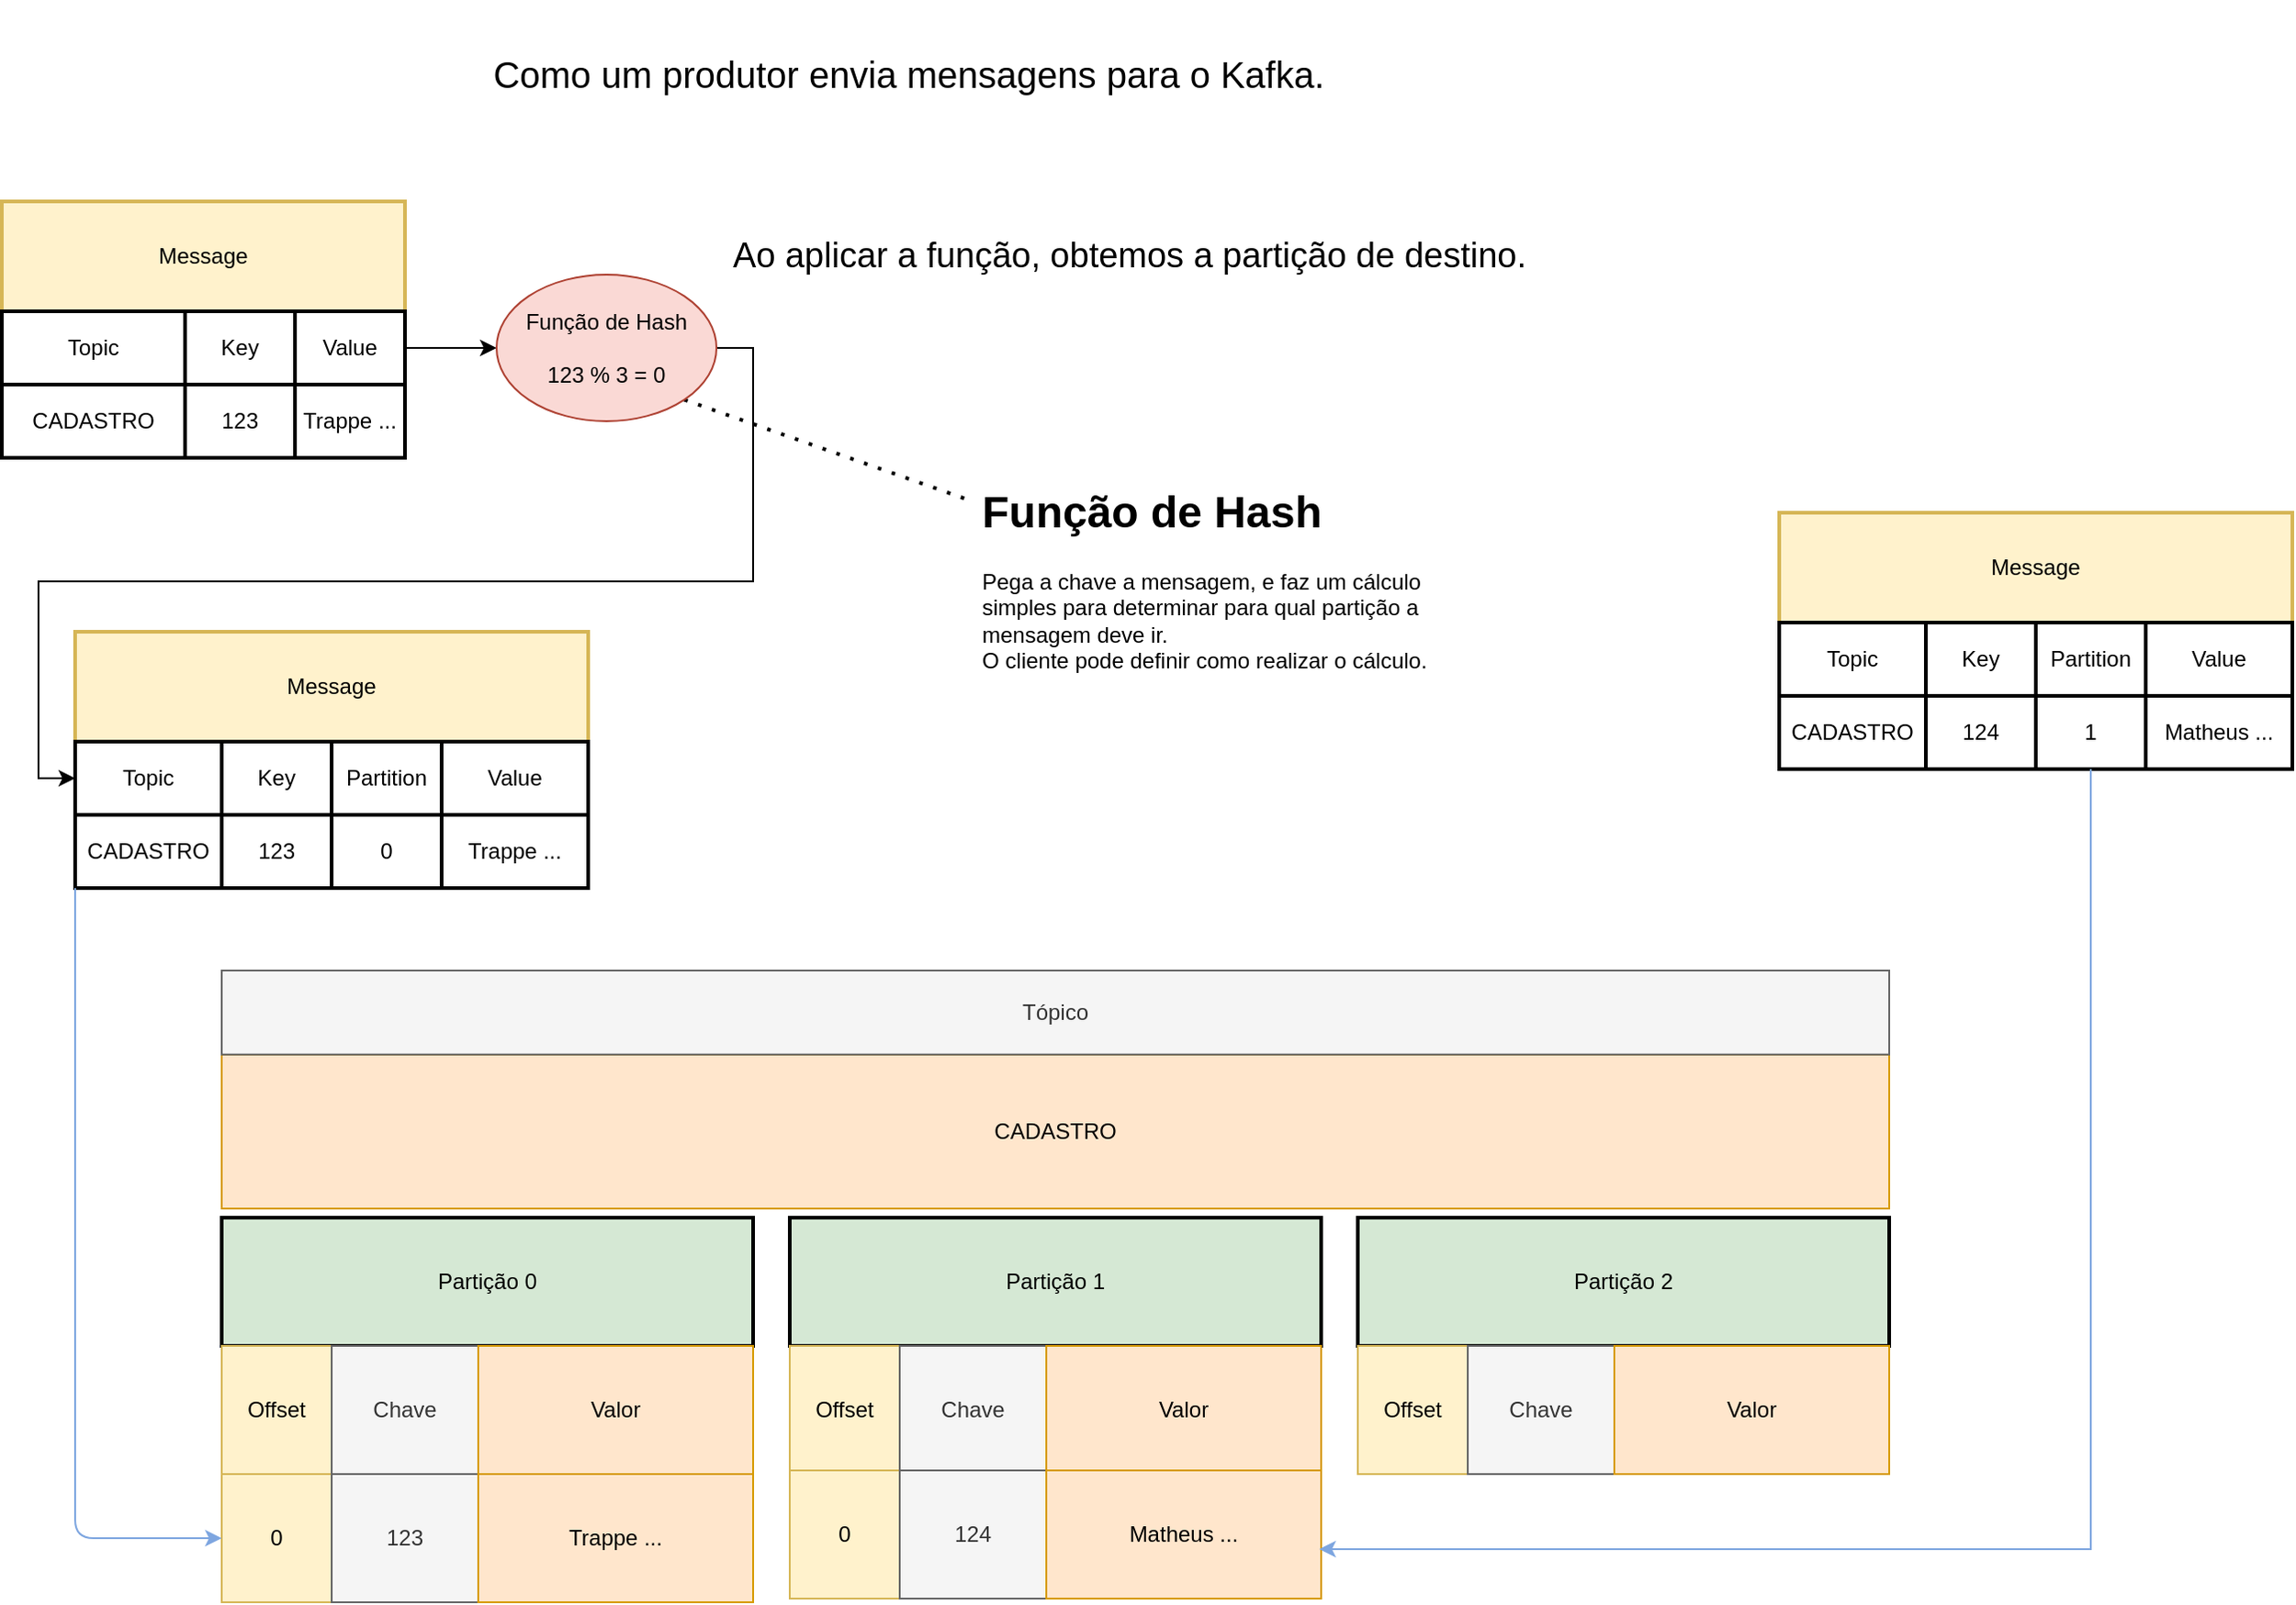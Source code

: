 <mxfile version="14.9.5" type="device" pages="3"><diagram id="VpLlgWGciHuXWVjaozPk" name="How producer Sends Message"><mxGraphModel dx="1422" dy="806" grid="1" gridSize="10" guides="1" tooltips="1" connect="1" arrows="1" fold="1" page="1" pageScale="1" pageWidth="850" pageHeight="1100" math="0" shadow="0"><root><mxCell id="NbuCIyaOp5dER5li-gNi-0"/><mxCell id="NbuCIyaOp5dER5li-gNi-1" parent="NbuCIyaOp5dER5li-gNi-0"/><mxCell id="NbuCIyaOp5dER5li-gNi-3" value="" style="rounded=0;whiteSpace=wrap;html=1;" parent="NbuCIyaOp5dER5li-gNi-1" vertex="1"><mxGeometry x="180" y="755" width="290" height="70" as="geometry"/></mxCell><mxCell id="NbuCIyaOp5dER5li-gNi-4" value="Partição 0" style="rounded=0;whiteSpace=wrap;html=1;fillColor=#d5e8d4;strokeWidth=2;" parent="NbuCIyaOp5dER5li-gNi-1" vertex="1"><mxGeometry x="180" y="685" width="290" height="70" as="geometry"/></mxCell><mxCell id="NbuCIyaOp5dER5li-gNi-5" value="Offset" style="rounded=0;whiteSpace=wrap;html=1;fillColor=#fff2cc;strokeColor=#d6b656;" parent="NbuCIyaOp5dER5li-gNi-1" vertex="1"><mxGeometry x="180" y="755" width="60" height="70" as="geometry"/></mxCell><mxCell id="NbuCIyaOp5dER5li-gNi-6" value="Chave" style="rounded=0;whiteSpace=wrap;html=1;fillColor=#f5f5f5;strokeColor=#666666;fontColor=#333333;" parent="NbuCIyaOp5dER5li-gNi-1" vertex="1"><mxGeometry x="240" y="755" width="80" height="70" as="geometry"/></mxCell><mxCell id="NbuCIyaOp5dER5li-gNi-7" value="Valor" style="rounded=0;whiteSpace=wrap;html=1;fillColor=#ffe6cc;strokeColor=#d79b00;" parent="NbuCIyaOp5dER5li-gNi-1" vertex="1"><mxGeometry x="320" y="755" width="150" height="70" as="geometry"/></mxCell><mxCell id="NbuCIyaOp5dER5li-gNi-11" value="" style="rounded=0;whiteSpace=wrap;html=1;" parent="NbuCIyaOp5dER5li-gNi-1" vertex="1"><mxGeometry x="490" y="755" width="290" height="70" as="geometry"/></mxCell><mxCell id="NbuCIyaOp5dER5li-gNi-12" value="Partição 1" style="rounded=0;whiteSpace=wrap;html=1;fillColor=#d5e8d4;strokeWidth=2;" parent="NbuCIyaOp5dER5li-gNi-1" vertex="1"><mxGeometry x="490" y="685" width="290" height="70" as="geometry"/></mxCell><mxCell id="NbuCIyaOp5dER5li-gNi-13" value="Offset" style="rounded=0;whiteSpace=wrap;html=1;fillColor=#fff2cc;strokeColor=#d6b656;" parent="NbuCIyaOp5dER5li-gNi-1" vertex="1"><mxGeometry x="490" y="755" width="60" height="70" as="geometry"/></mxCell><mxCell id="NbuCIyaOp5dER5li-gNi-14" value="Chave" style="rounded=0;whiteSpace=wrap;html=1;fillColor=#f5f5f5;strokeColor=#666666;fontColor=#333333;" parent="NbuCIyaOp5dER5li-gNi-1" vertex="1"><mxGeometry x="550" y="755" width="80" height="70" as="geometry"/></mxCell><mxCell id="NbuCIyaOp5dER5li-gNi-15" value="Valor" style="rounded=0;whiteSpace=wrap;html=1;fillColor=#ffe6cc;strokeColor=#d79b00;" parent="NbuCIyaOp5dER5li-gNi-1" vertex="1"><mxGeometry x="630" y="755" width="150" height="70" as="geometry"/></mxCell><mxCell id="NbuCIyaOp5dER5li-gNi-19" value="" style="rounded=0;whiteSpace=wrap;html=1;" parent="NbuCIyaOp5dER5li-gNi-1" vertex="1"><mxGeometry x="800" y="755" width="290" height="70" as="geometry"/></mxCell><mxCell id="NbuCIyaOp5dER5li-gNi-20" value="Partição 2" style="rounded=0;whiteSpace=wrap;html=1;fillColor=#d5e8d4;strokeWidth=2;" parent="NbuCIyaOp5dER5li-gNi-1" vertex="1"><mxGeometry x="800" y="685" width="290" height="70" as="geometry"/></mxCell><mxCell id="NbuCIyaOp5dER5li-gNi-21" value="Offset" style="rounded=0;whiteSpace=wrap;html=1;fillColor=#fff2cc;strokeColor=#d6b656;" parent="NbuCIyaOp5dER5li-gNi-1" vertex="1"><mxGeometry x="800" y="755" width="60" height="70" as="geometry"/></mxCell><mxCell id="NbuCIyaOp5dER5li-gNi-22" value="Chave" style="rounded=0;whiteSpace=wrap;html=1;fillColor=#f5f5f5;strokeColor=#666666;fontColor=#333333;" parent="NbuCIyaOp5dER5li-gNi-1" vertex="1"><mxGeometry x="860" y="755" width="80" height="70" as="geometry"/></mxCell><mxCell id="NbuCIyaOp5dER5li-gNi-23" value="Valor" style="rounded=0;whiteSpace=wrap;html=1;fillColor=#ffe6cc;strokeColor=#d79b00;" parent="NbuCIyaOp5dER5li-gNi-1" vertex="1"><mxGeometry x="940" y="755" width="150" height="70" as="geometry"/></mxCell><mxCell id="NbuCIyaOp5dER5li-gNi-33" value="&lt;font style=&quot;font-size: 20px&quot;&gt;Como um produtor envia mensagens para o Kafka.&lt;/font&gt;" style="text;html=1;strokeColor=none;fillColor=none;align=center;verticalAlign=middle;whiteSpace=wrap;rounded=0;" parent="NbuCIyaOp5dER5li-gNi-1" vertex="1"><mxGeometry x="310" y="20" width="490" height="80" as="geometry"/></mxCell><mxCell id="NbuCIyaOp5dER5li-gNi-37" value="&lt;h1&gt;Função de Hash&lt;/h1&gt;&lt;p&gt;Pega a chave a mensagem, e faz um cálculo simples para determinar para qual partição a mensagem deve ir.&lt;br&gt;O cliente pode definir como realizar o cálculo.&lt;/p&gt;" style="text;html=1;strokeColor=none;fillColor=none;spacing=5;spacingTop=-20;whiteSpace=wrap;overflow=hidden;rounded=0;" parent="NbuCIyaOp5dER5li-gNi-1" vertex="1"><mxGeometry x="590" y="280" width="290" height="130" as="geometry"/></mxCell><mxCell id="NbuCIyaOp5dER5li-gNi-38" value="" style="endArrow=none;dashed=1;html=1;dashPattern=1 3;strokeWidth=2;exitX=1;exitY=1;exitDx=0;exitDy=0;" parent="NbuCIyaOp5dER5li-gNi-1" source="NbuCIyaOp5dER5li-gNi-45" target="NbuCIyaOp5dER5li-gNi-37" edge="1"><mxGeometry width="50" height="50" relative="1" as="geometry"><mxPoint x="589.734" y="515.555" as="sourcePoint"/><mxPoint x="730" y="535" as="targetPoint"/></mxGeometry></mxCell><mxCell id="NbuCIyaOp5dER5li-gNi-41" value="Message" style="rounded=0;whiteSpace=wrap;html=1;strokeWidth=2;strokeColor=#d6b656;fillColor=#fff2cc;" parent="NbuCIyaOp5dER5li-gNi-1" vertex="1"><mxGeometry x="60" y="130" width="220" height="60" as="geometry"/></mxCell><mxCell id="NbuCIyaOp5dER5li-gNi-42" value="" style="rounded=0;whiteSpace=wrap;html=1;strokeColor=#000000;strokeWidth=2;" parent="NbuCIyaOp5dER5li-gNi-1" vertex="1"><mxGeometry x="120" y="190" width="120" height="80" as="geometry"/></mxCell><mxCell id="NbuCIyaOp5dER5li-gNi-43" value="Key" style="rounded=0;whiteSpace=wrap;html=1;strokeColor=#000000;strokeWidth=2;" parent="NbuCIyaOp5dER5li-gNi-1" vertex="1"><mxGeometry x="160" y="190" width="60" height="40" as="geometry"/></mxCell><mxCell id="NbuCIyaOp5dER5li-gNi-48" value="" style="edgeStyle=orthogonalEdgeStyle;rounded=0;orthogonalLoop=1;jettySize=auto;html=1;" parent="NbuCIyaOp5dER5li-gNi-1" source="NbuCIyaOp5dER5li-gNi-44" target="NbuCIyaOp5dER5li-gNi-45" edge="1"><mxGeometry relative="1" as="geometry"/></mxCell><mxCell id="NbuCIyaOp5dER5li-gNi-44" value="Value" style="rounded=0;whiteSpace=wrap;html=1;strokeColor=#000000;strokeWidth=2;" parent="NbuCIyaOp5dER5li-gNi-1" vertex="1"><mxGeometry x="220" y="190" width="60" height="40" as="geometry"/></mxCell><mxCell id="NbuCIyaOp5dER5li-gNi-65" style="edgeStyle=orthogonalEdgeStyle;rounded=0;orthogonalLoop=1;jettySize=auto;html=1;exitX=1;exitY=0.5;exitDx=0;exitDy=0;entryX=0;entryY=0.5;entryDx=0;entryDy=0;" parent="NbuCIyaOp5dER5li-gNi-1" source="NbuCIyaOp5dER5li-gNi-45" target="NbuCIyaOp5dER5li-gNi-60" edge="1"><mxGeometry relative="1" as="geometry"/></mxCell><mxCell id="NbuCIyaOp5dER5li-gNi-45" value="Função de Hash&lt;br&gt;&lt;br&gt;123 % 3 = 0" style="ellipse;whiteSpace=wrap;html=1;fillColor=#fad9d5;strokeColor=#ae4132;" parent="NbuCIyaOp5dER5li-gNi-1" vertex="1"><mxGeometry x="330" y="170" width="120" height="80" as="geometry"/></mxCell><mxCell id="NbuCIyaOp5dER5li-gNi-46" value="123" style="rounded=0;whiteSpace=wrap;html=1;strokeColor=#000000;strokeWidth=2;" parent="NbuCIyaOp5dER5li-gNi-1" vertex="1"><mxGeometry x="160" y="230" width="60" height="40" as="geometry"/></mxCell><mxCell id="NbuCIyaOp5dER5li-gNi-47" value="Trappe ..." style="rounded=0;whiteSpace=wrap;html=1;strokeColor=#000000;strokeWidth=2;" parent="NbuCIyaOp5dER5li-gNi-1" vertex="1"><mxGeometry x="220" y="230" width="60" height="40" as="geometry"/></mxCell><mxCell id="NbuCIyaOp5dER5li-gNi-49" value="Message" style="rounded=0;whiteSpace=wrap;html=1;strokeColor=#d6b656;strokeWidth=2;fillColor=#fff2cc;" parent="NbuCIyaOp5dER5li-gNi-1" vertex="1"><mxGeometry x="100" y="365" width="280" height="60" as="geometry"/></mxCell><mxCell id="NbuCIyaOp5dER5li-gNi-50" value="" style="rounded=0;whiteSpace=wrap;html=1;strokeColor=#000000;strokeWidth=2;" parent="NbuCIyaOp5dER5li-gNi-1" vertex="1"><mxGeometry x="160" y="425" width="120" height="80" as="geometry"/></mxCell><mxCell id="NbuCIyaOp5dER5li-gNi-51" value="Key" style="rounded=0;whiteSpace=wrap;html=1;strokeColor=#000000;strokeWidth=2;" parent="NbuCIyaOp5dER5li-gNi-1" vertex="1"><mxGeometry x="180" y="425" width="60" height="40" as="geometry"/></mxCell><mxCell id="NbuCIyaOp5dER5li-gNi-52" value="Partition" style="rounded=0;whiteSpace=wrap;html=1;strokeColor=#000000;strokeWidth=2;" parent="NbuCIyaOp5dER5li-gNi-1" vertex="1"><mxGeometry x="240" y="425" width="60" height="40" as="geometry"/></mxCell><mxCell id="NbuCIyaOp5dER5li-gNi-53" value="123" style="rounded=0;whiteSpace=wrap;html=1;strokeColor=#000000;strokeWidth=2;" parent="NbuCIyaOp5dER5li-gNi-1" vertex="1"><mxGeometry x="180" y="465" width="60" height="40" as="geometry"/></mxCell><mxCell id="NbuCIyaOp5dER5li-gNi-54" value="0" style="rounded=0;whiteSpace=wrap;html=1;strokeColor=#000000;strokeWidth=2;" parent="NbuCIyaOp5dER5li-gNi-1" vertex="1"><mxGeometry x="240" y="465" width="60" height="40" as="geometry"/></mxCell><mxCell id="NbuCIyaOp5dER5li-gNi-55" value="Value" style="rounded=0;whiteSpace=wrap;html=1;strokeColor=#000000;strokeWidth=2;" parent="NbuCIyaOp5dER5li-gNi-1" vertex="1"><mxGeometry x="300" y="425" width="80" height="40" as="geometry"/></mxCell><mxCell id="NbuCIyaOp5dER5li-gNi-56" value="Trappe ..." style="rounded=0;whiteSpace=wrap;html=1;strokeColor=#000000;strokeWidth=2;" parent="NbuCIyaOp5dER5li-gNi-1" vertex="1"><mxGeometry x="300" y="465" width="80" height="40" as="geometry"/></mxCell><mxCell id="NbuCIyaOp5dER5li-gNi-58" value="Topic" style="rounded=0;whiteSpace=wrap;html=1;strokeColor=#000000;strokeWidth=2;" parent="NbuCIyaOp5dER5li-gNi-1" vertex="1"><mxGeometry x="60" y="190" width="100" height="40" as="geometry"/></mxCell><mxCell id="NbuCIyaOp5dER5li-gNi-59" value="CADASTRO" style="rounded=0;whiteSpace=wrap;html=1;strokeColor=#000000;strokeWidth=2;" parent="NbuCIyaOp5dER5li-gNi-1" vertex="1"><mxGeometry x="60" y="230" width="100" height="40" as="geometry"/></mxCell><mxCell id="NbuCIyaOp5dER5li-gNi-60" value="Topic" style="rounded=0;whiteSpace=wrap;html=1;strokeColor=#000000;strokeWidth=2;" parent="NbuCIyaOp5dER5li-gNi-1" vertex="1"><mxGeometry x="100" y="425" width="80" height="40" as="geometry"/></mxCell><mxCell id="NbuCIyaOp5dER5li-gNi-61" value="CADASTRO" style="rounded=0;whiteSpace=wrap;html=1;strokeColor=#000000;strokeWidth=2;" parent="NbuCIyaOp5dER5li-gNi-1" vertex="1"><mxGeometry x="100" y="465" width="80" height="40" as="geometry"/></mxCell><mxCell id="NbuCIyaOp5dER5li-gNi-66" value="0" style="rounded=0;whiteSpace=wrap;html=1;fillColor=#fff2cc;strokeColor=#d6b656;" parent="NbuCIyaOp5dER5li-gNi-1" vertex="1"><mxGeometry x="490" y="823" width="60" height="70" as="geometry"/></mxCell><mxCell id="NbuCIyaOp5dER5li-gNi-67" value="124" style="rounded=0;whiteSpace=wrap;html=1;fillColor=#f5f5f5;strokeColor=#666666;fontColor=#333333;" parent="NbuCIyaOp5dER5li-gNi-1" vertex="1"><mxGeometry x="550" y="823" width="80" height="70" as="geometry"/></mxCell><mxCell id="NbuCIyaOp5dER5li-gNi-68" value="Matheus ..." style="rounded=0;whiteSpace=wrap;html=1;fillColor=#ffe6cc;strokeColor=#d79b00;" parent="NbuCIyaOp5dER5li-gNi-1" vertex="1"><mxGeometry x="630" y="823" width="150" height="70" as="geometry"/></mxCell><mxCell id="3qEDK359lbjHxyIbW0kr-0" value="0" style="rounded=0;whiteSpace=wrap;html=1;fillColor=#fff2cc;strokeColor=#d6b656;" parent="NbuCIyaOp5dER5li-gNi-1" vertex="1"><mxGeometry x="180" y="825" width="60" height="70" as="geometry"/></mxCell><mxCell id="3qEDK359lbjHxyIbW0kr-1" value="123" style="rounded=0;whiteSpace=wrap;html=1;fillColor=#f5f5f5;strokeColor=#666666;fontColor=#333333;" parent="NbuCIyaOp5dER5li-gNi-1" vertex="1"><mxGeometry x="240" y="825" width="80" height="70" as="geometry"/></mxCell><mxCell id="3qEDK359lbjHxyIbW0kr-2" value="Trappe ..." style="rounded=0;whiteSpace=wrap;html=1;fillColor=#ffe6cc;strokeColor=#d79b00;" parent="NbuCIyaOp5dER5li-gNi-1" vertex="1"><mxGeometry x="320" y="825" width="150" height="70" as="geometry"/></mxCell><mxCell id="k_XUXxhXD_i54tZRCJJl-4" value="" style="endArrow=classic;html=1;fontSize=19;fontColor=#000000;strokeColor=#7EA6E0;exitX=0;exitY=1;exitDx=0;exitDy=0;entryX=0;entryY=0.5;entryDx=0;entryDy=0;" parent="NbuCIyaOp5dER5li-gNi-1" source="NbuCIyaOp5dER5li-gNi-61" target="3qEDK359lbjHxyIbW0kr-0" edge="1"><mxGeometry width="50" height="50" relative="1" as="geometry"><mxPoint x="680" y="420" as="sourcePoint"/><mxPoint x="90" y="900" as="targetPoint"/><Array as="points"><mxPoint x="100" y="860"/></Array></mxGeometry></mxCell><mxCell id="k_XUXxhXD_i54tZRCJJl-5" value="Ao aplicar a função, obtemos a partição de destino." style="text;html=1;align=center;verticalAlign=middle;resizable=0;points=[];autosize=1;strokeColor=none;fontSize=19;fontColor=#000000;" parent="NbuCIyaOp5dER5li-gNi-1" vertex="1"><mxGeometry x="450" y="145" width="450" height="30" as="geometry"/></mxCell><mxCell id="k_XUXxhXD_i54tZRCJJl-6" value="" style="group" parent="NbuCIyaOp5dER5li-gNi-1" vertex="1" connectable="0"><mxGeometry x="180" y="550" width="910" height="130" as="geometry"/></mxCell><mxCell id="NbuCIyaOp5dER5li-gNi-2" value="CADASTRO" style="rounded=0;whiteSpace=wrap;html=1;fillColor=#ffe6cc;strokeColor=#d79b00;" parent="k_XUXxhXD_i54tZRCJJl-6" vertex="1"><mxGeometry y="45.882" width="910" height="84.118" as="geometry"/></mxCell><mxCell id="NbuCIyaOp5dER5li-gNi-28" value="Tópico" style="rounded=0;whiteSpace=wrap;html=1;fillColor=#f5f5f5;strokeColor=#666666;fontColor=#333333;" parent="k_XUXxhXD_i54tZRCJJl-6" vertex="1"><mxGeometry width="910" height="45.882" as="geometry"/></mxCell><mxCell id="k_XUXxhXD_i54tZRCJJl-19" value="" style="group" parent="NbuCIyaOp5dER5li-gNi-1" vertex="1" connectable="0"><mxGeometry x="1030" y="300" width="280" height="140" as="geometry"/></mxCell><mxCell id="k_XUXxhXD_i54tZRCJJl-9" value="Message" style="rounded=0;whiteSpace=wrap;html=1;strokeColor=#d6b656;strokeWidth=2;fillColor=#fff2cc;" parent="k_XUXxhXD_i54tZRCJJl-19" vertex="1"><mxGeometry width="280" height="60" as="geometry"/></mxCell><mxCell id="k_XUXxhXD_i54tZRCJJl-10" value="" style="rounded=0;whiteSpace=wrap;html=1;strokeColor=#000000;strokeWidth=2;" parent="k_XUXxhXD_i54tZRCJJl-19" vertex="1"><mxGeometry x="60" y="60" width="120" height="80" as="geometry"/></mxCell><mxCell id="k_XUXxhXD_i54tZRCJJl-11" value="Key" style="rounded=0;whiteSpace=wrap;html=1;strokeColor=#000000;strokeWidth=2;" parent="k_XUXxhXD_i54tZRCJJl-19" vertex="1"><mxGeometry x="80" y="60" width="60" height="40" as="geometry"/></mxCell><mxCell id="k_XUXxhXD_i54tZRCJJl-12" value="Partition" style="rounded=0;whiteSpace=wrap;html=1;strokeColor=#000000;strokeWidth=2;" parent="k_XUXxhXD_i54tZRCJJl-19" vertex="1"><mxGeometry x="140" y="60" width="60" height="40" as="geometry"/></mxCell><mxCell id="k_XUXxhXD_i54tZRCJJl-13" value="124" style="rounded=0;whiteSpace=wrap;html=1;strokeColor=#000000;strokeWidth=2;" parent="k_XUXxhXD_i54tZRCJJl-19" vertex="1"><mxGeometry x="80" y="100" width="60" height="40" as="geometry"/></mxCell><mxCell id="k_XUXxhXD_i54tZRCJJl-14" value="1" style="rounded=0;whiteSpace=wrap;html=1;strokeColor=#000000;strokeWidth=2;" parent="k_XUXxhXD_i54tZRCJJl-19" vertex="1"><mxGeometry x="140" y="100" width="60" height="40" as="geometry"/></mxCell><mxCell id="k_XUXxhXD_i54tZRCJJl-15" value="Value" style="rounded=0;whiteSpace=wrap;html=1;strokeColor=#000000;strokeWidth=2;" parent="k_XUXxhXD_i54tZRCJJl-19" vertex="1"><mxGeometry x="200" y="60" width="80" height="40" as="geometry"/></mxCell><mxCell id="k_XUXxhXD_i54tZRCJJl-16" value="Matheus ..." style="rounded=0;whiteSpace=wrap;html=1;strokeColor=#000000;strokeWidth=2;" parent="k_XUXxhXD_i54tZRCJJl-19" vertex="1"><mxGeometry x="200" y="100" width="80" height="40" as="geometry"/></mxCell><mxCell id="k_XUXxhXD_i54tZRCJJl-17" value="Topic" style="rounded=0;whiteSpace=wrap;html=1;strokeColor=#000000;strokeWidth=2;" parent="k_XUXxhXD_i54tZRCJJl-19" vertex="1"><mxGeometry y="60" width="80" height="40" as="geometry"/></mxCell><mxCell id="k_XUXxhXD_i54tZRCJJl-18" value="CADASTRO" style="rounded=0;whiteSpace=wrap;html=1;strokeColor=#000000;strokeWidth=2;" parent="k_XUXxhXD_i54tZRCJJl-19" vertex="1"><mxGeometry y="100" width="80" height="40" as="geometry"/></mxCell><mxCell id="k_XUXxhXD_i54tZRCJJl-20" style="edgeStyle=orthogonalEdgeStyle;rounded=0;orthogonalLoop=1;jettySize=auto;html=1;exitX=0.5;exitY=1;exitDx=0;exitDy=0;entryX=0.993;entryY=0.614;entryDx=0;entryDy=0;entryPerimeter=0;fontSize=19;fontColor=#000000;strokeColor=#7EA6E0;" parent="NbuCIyaOp5dER5li-gNi-1" source="k_XUXxhXD_i54tZRCJJl-14" target="NbuCIyaOp5dER5li-gNi-68" edge="1"><mxGeometry relative="1" as="geometry"/></mxCell></root></mxGraphModel></diagram><diagram id="KCSugvd50kQziGqAU-Xq" name="How a consumer read message"><mxGraphModel dx="1422" dy="806" grid="1" gridSize="10" guides="1" tooltips="1" connect="1" arrows="1" fold="1" page="1" pageScale="1" pageWidth="850" pageHeight="1100" math="0" shadow="0"><root><mxCell id="QPPaQzRZJYNn9YLzp0BH-0"/><mxCell id="QPPaQzRZJYNn9YLzp0BH-1" parent="QPPaQzRZJYNn9YLzp0BH-0"/><mxCell id="Mbexf7cHvT6sap0HgN2U-0" value="CADASTRO" style="rounded=0;whiteSpace=wrap;html=1;fillColor=#ffe6cc;strokeColor=#d79b00;fontSize=16;" parent="QPPaQzRZJYNn9YLzp0BH-1" vertex="1"><mxGeometry x="120" y="380" width="910" height="50" as="geometry"/></mxCell><mxCell id="Mbexf7cHvT6sap0HgN2U-1" value="" style="rounded=0;whiteSpace=wrap;html=1;" parent="QPPaQzRZJYNn9YLzp0BH-1" vertex="1"><mxGeometry x="120" y="500" width="290" height="70" as="geometry"/></mxCell><mxCell id="Mbexf7cHvT6sap0HgN2U-2" value="Partição 0" style="rounded=0;whiteSpace=wrap;html=1;fillColor=#d5e8d4;strokeWidth=2;" parent="QPPaQzRZJYNn9YLzp0BH-1" vertex="1"><mxGeometry x="120" y="430" width="290" height="70" as="geometry"/></mxCell><mxCell id="Mbexf7cHvT6sap0HgN2U-3" value="Offset" style="rounded=0;whiteSpace=wrap;html=1;fillColor=#fff2cc;strokeColor=#d6b656;" parent="QPPaQzRZJYNn9YLzp0BH-1" vertex="1"><mxGeometry x="120" y="500" width="60" height="70" as="geometry"/></mxCell><mxCell id="Mbexf7cHvT6sap0HgN2U-4" value="Chave" style="rounded=0;whiteSpace=wrap;html=1;fillColor=#f5f5f5;strokeColor=#666666;fontColor=#333333;" parent="QPPaQzRZJYNn9YLzp0BH-1" vertex="1"><mxGeometry x="180" y="500" width="80" height="70" as="geometry"/></mxCell><mxCell id="Mbexf7cHvT6sap0HgN2U-5" value="Valor" style="rounded=0;whiteSpace=wrap;html=1;fillColor=#ffe6cc;strokeColor=#d79b00;" parent="QPPaQzRZJYNn9YLzp0BH-1" vertex="1"><mxGeometry x="260" y="500" width="150" height="70" as="geometry"/></mxCell><mxCell id="Mbexf7cHvT6sap0HgN2U-6" value="" style="rounded=0;whiteSpace=wrap;html=1;" parent="QPPaQzRZJYNn9YLzp0BH-1" vertex="1"><mxGeometry x="430" y="500" width="290" height="70" as="geometry"/></mxCell><mxCell id="Mbexf7cHvT6sap0HgN2U-7" value="Partição 1" style="rounded=0;whiteSpace=wrap;html=1;fillColor=#d5e8d4;strokeWidth=2;" parent="QPPaQzRZJYNn9YLzp0BH-1" vertex="1"><mxGeometry x="430" y="430" width="290" height="70" as="geometry"/></mxCell><mxCell id="Mbexf7cHvT6sap0HgN2U-8" value="Offset" style="rounded=0;whiteSpace=wrap;html=1;fillColor=#fff2cc;strokeColor=#d6b656;" parent="QPPaQzRZJYNn9YLzp0BH-1" vertex="1"><mxGeometry x="430" y="500" width="60" height="70" as="geometry"/></mxCell><mxCell id="Mbexf7cHvT6sap0HgN2U-9" value="Chave" style="rounded=0;whiteSpace=wrap;html=1;fillColor=#f5f5f5;strokeColor=#666666;fontColor=#333333;" parent="QPPaQzRZJYNn9YLzp0BH-1" vertex="1"><mxGeometry x="490" y="500" width="80" height="70" as="geometry"/></mxCell><mxCell id="Mbexf7cHvT6sap0HgN2U-10" value="Valor" style="rounded=0;whiteSpace=wrap;html=1;fillColor=#ffe6cc;strokeColor=#d79b00;" parent="QPPaQzRZJYNn9YLzp0BH-1" vertex="1"><mxGeometry x="570" y="500" width="150" height="70" as="geometry"/></mxCell><mxCell id="Mbexf7cHvT6sap0HgN2U-11" value="" style="rounded=0;whiteSpace=wrap;html=1;" parent="QPPaQzRZJYNn9YLzp0BH-1" vertex="1"><mxGeometry x="740" y="500" width="290" height="70" as="geometry"/></mxCell><mxCell id="Mbexf7cHvT6sap0HgN2U-12" value="Partição 2" style="rounded=0;whiteSpace=wrap;html=1;fillColor=#d5e8d4;strokeWidth=2;" parent="QPPaQzRZJYNn9YLzp0BH-1" vertex="1"><mxGeometry x="740" y="430" width="290" height="70" as="geometry"/></mxCell><mxCell id="Mbexf7cHvT6sap0HgN2U-13" value="Offset" style="rounded=0;whiteSpace=wrap;html=1;fillColor=#fff2cc;strokeColor=#d6b656;" parent="QPPaQzRZJYNn9YLzp0BH-1" vertex="1"><mxGeometry x="740" y="500" width="60" height="70" as="geometry"/></mxCell><mxCell id="Mbexf7cHvT6sap0HgN2U-14" value="Chave" style="rounded=0;whiteSpace=wrap;html=1;fillColor=#f5f5f5;strokeColor=#666666;fontColor=#333333;" parent="QPPaQzRZJYNn9YLzp0BH-1" vertex="1"><mxGeometry x="800" y="500" width="80" height="70" as="geometry"/></mxCell><mxCell id="Mbexf7cHvT6sap0HgN2U-15" value="Valor" style="rounded=0;whiteSpace=wrap;html=1;fillColor=#ffe6cc;strokeColor=#d79b00;" parent="QPPaQzRZJYNn9YLzp0BH-1" vertex="1"><mxGeometry x="880" y="500" width="150" height="70" as="geometry"/></mxCell><mxCell id="Mbexf7cHvT6sap0HgN2U-17" value="Tópico" style="rounded=0;whiteSpace=wrap;html=1;fillColor=#f5f5f5;strokeColor=#666666;fontColor=#333333;fontSize=15;" parent="QPPaQzRZJYNn9YLzp0BH-1" vertex="1"><mxGeometry x="120" y="330" width="910" height="50" as="geometry"/></mxCell><mxCell id="Mbexf7cHvT6sap0HgN2U-24" value="0" style="rounded=0;whiteSpace=wrap;html=1;fillColor=#fff2cc;strokeColor=#d6b656;" parent="QPPaQzRZJYNn9YLzp0BH-1" vertex="1"><mxGeometry x="430" y="570" width="60" height="70" as="geometry"/></mxCell><mxCell id="Mbexf7cHvT6sap0HgN2U-25" value="124" style="rounded=0;whiteSpace=wrap;html=1;fillColor=#f5f5f5;strokeColor=#666666;fontColor=#333333;" parent="QPPaQzRZJYNn9YLzp0BH-1" vertex="1"><mxGeometry x="490" y="570" width="80" height="70" as="geometry"/></mxCell><mxCell id="Mbexf7cHvT6sap0HgN2U-26" value="Matheus" style="rounded=0;whiteSpace=wrap;html=1;fillColor=#ffe6cc;strokeColor=#d79b00;" parent="QPPaQzRZJYNn9YLzp0BH-1" vertex="1"><mxGeometry x="570" y="570" width="150" height="70" as="geometry"/></mxCell><mxCell id="Mbexf7cHvT6sap0HgN2U-27" value="0" style="rounded=0;whiteSpace=wrap;html=1;fillColor=#fff2cc;strokeColor=#d6b656;" parent="QPPaQzRZJYNn9YLzp0BH-1" vertex="1"><mxGeometry x="120" y="570" width="60" height="70" as="geometry"/></mxCell><mxCell id="Mbexf7cHvT6sap0HgN2U-28" value="123" style="rounded=0;whiteSpace=wrap;html=1;fillColor=#f5f5f5;strokeColor=#666666;fontColor=#333333;" parent="QPPaQzRZJYNn9YLzp0BH-1" vertex="1"><mxGeometry x="180" y="570" width="80" height="70" as="geometry"/></mxCell><mxCell id="Mbexf7cHvT6sap0HgN2U-29" value="Carlos" style="rounded=0;whiteSpace=wrap;html=1;fillColor=#ffe6cc;strokeColor=#d79b00;" parent="QPPaQzRZJYNn9YLzp0BH-1" vertex="1"><mxGeometry x="260" y="570" width="150" height="70" as="geometry"/></mxCell><mxCell id="Mbexf7cHvT6sap0HgN2U-32" value="1" style="rounded=0;whiteSpace=wrap;html=1;fillColor=#fff2cc;strokeColor=#d6b656;" parent="QPPaQzRZJYNn9YLzp0BH-1" vertex="1"><mxGeometry x="120" y="640" width="60" height="70" as="geometry"/></mxCell><mxCell id="Mbexf7cHvT6sap0HgN2U-33" value="126" style="rounded=0;whiteSpace=wrap;html=1;fillColor=#f5f5f5;strokeColor=#666666;fontColor=#333333;" parent="QPPaQzRZJYNn9YLzp0BH-1" vertex="1"><mxGeometry x="180" y="640" width="80" height="70" as="geometry"/></mxCell><mxCell id="Mbexf7cHvT6sap0HgN2U-34" value="Kelly" style="rounded=0;whiteSpace=wrap;html=1;fillColor=#ffe6cc;strokeColor=#d79b00;" parent="QPPaQzRZJYNn9YLzp0BH-1" vertex="1"><mxGeometry x="260" y="640" width="150" height="70" as="geometry"/></mxCell><mxCell id="Mbexf7cHvT6sap0HgN2U-35" value="1" style="rounded=0;whiteSpace=wrap;html=1;fillColor=#fff2cc;strokeColor=#d6b656;" parent="QPPaQzRZJYNn9YLzp0BH-1" vertex="1"><mxGeometry x="430" y="640" width="60" height="70" as="geometry"/></mxCell><mxCell id="Mbexf7cHvT6sap0HgN2U-36" value="127" style="rounded=0;whiteSpace=wrap;html=1;fillColor=#f5f5f5;strokeColor=#666666;fontColor=#333333;" parent="QPPaQzRZJYNn9YLzp0BH-1" vertex="1"><mxGeometry x="490" y="640" width="80" height="70" as="geometry"/></mxCell><mxCell id="Mbexf7cHvT6sap0HgN2U-37" value="Júlia" style="rounded=0;whiteSpace=wrap;html=1;fillColor=#ffe6cc;strokeColor=#d79b00;" parent="QPPaQzRZJYNn9YLzp0BH-1" vertex="1"><mxGeometry x="570" y="640" width="150" height="70" as="geometry"/></mxCell><mxCell id="Mbexf7cHvT6sap0HgN2U-38" value="0" style="rounded=0;whiteSpace=wrap;html=1;fillColor=#fff2cc;strokeColor=#d6b656;" parent="QPPaQzRZJYNn9YLzp0BH-1" vertex="1"><mxGeometry x="740" y="570" width="60" height="70" as="geometry"/></mxCell><mxCell id="Mbexf7cHvT6sap0HgN2U-39" value="125" style="rounded=0;whiteSpace=wrap;html=1;fillColor=#f5f5f5;strokeColor=#666666;fontColor=#333333;" parent="QPPaQzRZJYNn9YLzp0BH-1" vertex="1"><mxGeometry x="800" y="570" width="80" height="70" as="geometry"/></mxCell><mxCell id="Mbexf7cHvT6sap0HgN2U-40" value="Gabriel" style="rounded=0;whiteSpace=wrap;html=1;fillColor=#ffe6cc;strokeColor=#d79b00;" parent="QPPaQzRZJYNn9YLzp0BH-1" vertex="1"><mxGeometry x="880" y="570" width="150" height="70" as="geometry"/></mxCell><mxCell id="Mbexf7cHvT6sap0HgN2U-41" value="1" style="rounded=0;whiteSpace=wrap;html=1;fillColor=#fff2cc;strokeColor=#d6b656;" parent="QPPaQzRZJYNn9YLzp0BH-1" vertex="1"><mxGeometry x="740" y="640" width="60" height="70" as="geometry"/></mxCell><mxCell id="Mbexf7cHvT6sap0HgN2U-42" value="128" style="rounded=0;whiteSpace=wrap;html=1;fillColor=#f5f5f5;strokeColor=#666666;fontColor=#333333;" parent="QPPaQzRZJYNn9YLzp0BH-1" vertex="1"><mxGeometry x="800" y="640" width="80" height="70" as="geometry"/></mxCell><mxCell id="Mbexf7cHvT6sap0HgN2U-43" value="Marcelo" style="rounded=0;whiteSpace=wrap;html=1;fillColor=#ffe6cc;strokeColor=#d79b00;" parent="QPPaQzRZJYNn9YLzp0BH-1" vertex="1"><mxGeometry x="880" y="640" width="150" height="70" as="geometry"/></mxCell><mxCell id="Mbexf7cHvT6sap0HgN2U-45" value="" style="ellipse;whiteSpace=wrap;html=1;aspect=fixed;fontSize=15;strokeColor=#000000;strokeWidth=2;" parent="QPPaQzRZJYNn9YLzp0BH-1" vertex="1"><mxGeometry x="170" y="760" width="320" height="320" as="geometry"/></mxCell><mxCell id="Mbexf7cHvT6sap0HgN2U-46" value="id - 0&lt;br&gt;Offset atual: 0" style="rounded=0;whiteSpace=wrap;html=1;fontSize=15;strokeColor=#000000;strokeWidth=2;fontStyle=1" parent="QPPaQzRZJYNn9YLzp0BH-1" vertex="1"><mxGeometry x="190" y="880" width="130" height="70" as="geometry"/></mxCell><mxCell id="Mbexf7cHvT6sap0HgN2U-47" value="id - 1&amp;nbsp;&lt;br&gt;Offset atual: 1" style="rounded=0;whiteSpace=wrap;html=1;fontSize=15;strokeColor=#000000;strokeWidth=2;fontStyle=1" parent="QPPaQzRZJYNn9YLzp0BH-1" vertex="1"><mxGeometry x="280" y="980" width="120" height="60" as="geometry"/></mxCell><mxCell id="Mbexf7cHvT6sap0HgN2U-48" value="id - 2&lt;br&gt;Offset atual: 0" style="rounded=0;whiteSpace=wrap;html=1;fontSize=15;strokeColor=#000000;strokeWidth=2;fontStyle=1" parent="QPPaQzRZJYNn9YLzp0BH-1" vertex="1"><mxGeometry x="360" y="880" width="110" height="70" as="geometry"/></mxCell><mxCell id="Mbexf7cHvT6sap0HgN2U-50" value="Consumer Group&amp;nbsp;" style="text;html=1;strokeColor=none;fillColor=none;align=center;verticalAlign=middle;whiteSpace=wrap;rounded=0;fontSize=19;fontStyle=3" parent="QPPaQzRZJYNn9YLzp0BH-1" vertex="1"><mxGeometry x="245" y="810" width="165" height="20" as="geometry"/></mxCell><mxCell id="Mbexf7cHvT6sap0HgN2U-51" value="" style="endArrow=classic;html=1;fontSize=19;exitX=0;exitY=0.5;exitDx=0;exitDy=0;entryX=-0.003;entryY=0.4;entryDx=0;entryDy=0;entryPerimeter=0;fontColor=#7EA6E0;strokeColor=#FF3333;" parent="QPPaQzRZJYNn9YLzp0BH-1" source="Mbexf7cHvT6sap0HgN2U-46" target="Mbexf7cHvT6sap0HgN2U-2" edge="1"><mxGeometry width="50" height="50" relative="1" as="geometry"><mxPoint x="400" y="770" as="sourcePoint"/><mxPoint x="450" y="720" as="targetPoint"/><Array as="points"><mxPoint x="30" y="900"/><mxPoint x="30" y="458"/></Array></mxGeometry></mxCell><mxCell id="Mbexf7cHvT6sap0HgN2U-52" value="" style="endArrow=classic;html=1;fontSize=19;entryX=0.75;entryY=0;entryDx=0;entryDy=0;exitX=0.5;exitY=0;exitDx=0;exitDy=0;strokeColor=#CC0000;" parent="QPPaQzRZJYNn9YLzp0BH-1" source="Mbexf7cHvT6sap0HgN2U-47" target="Mbexf7cHvT6sap0HgN2U-9" edge="1"><mxGeometry width="50" height="50" relative="1" as="geometry"><mxPoint x="400" y="770" as="sourcePoint"/><mxPoint x="450" y="720" as="targetPoint"/></mxGeometry></mxCell><mxCell id="Mbexf7cHvT6sap0HgN2U-53" value="" style="endArrow=classic;html=1;fontSize=19;exitX=1;exitY=0.25;exitDx=0;exitDy=0;strokeColor=#FF3333;" parent="QPPaQzRZJYNn9YLzp0BH-1" source="Mbexf7cHvT6sap0HgN2U-48" target="Mbexf7cHvT6sap0HgN2U-12" edge="1"><mxGeometry width="50" height="50" relative="1" as="geometry"><mxPoint x="400" y="770" as="sourcePoint"/><mxPoint x="450" y="720" as="targetPoint"/></mxGeometry></mxCell><mxCell id="Mbexf7cHvT6sap0HgN2U-55" value="" style="ellipse;whiteSpace=wrap;html=1;aspect=fixed;fontSize=15;strokeColor=#000000;strokeWidth=2;" parent="QPPaQzRZJYNn9YLzp0BH-1" vertex="1"><mxGeometry x="690" y="760" width="320" height="320" as="geometry"/></mxCell><mxCell id="Mbexf7cHvT6sap0HgN2U-56" value="id - 0&lt;br&gt;Offset atual: 0" style="rounded=0;whiteSpace=wrap;html=1;fontSize=15;strokeColor=#000000;strokeWidth=2;fontStyle=1" parent="QPPaQzRZJYNn9YLzp0BH-1" vertex="1"><mxGeometry x="710" y="880" width="120" height="80" as="geometry"/></mxCell><mxCell id="Mbexf7cHvT6sap0HgN2U-57" value="id - 1&amp;nbsp;&lt;br&gt;Offset atual: 0" style="rounded=0;whiteSpace=wrap;html=1;fontSize=15;strokeColor=#000000;strokeWidth=2;fontStyle=1" parent="QPPaQzRZJYNn9YLzp0BH-1" vertex="1"><mxGeometry x="860" y="880" width="111" height="80" as="geometry"/></mxCell><mxCell id="Mbexf7cHvT6sap0HgN2U-59" value="Consumer Group&amp;nbsp;" style="text;html=1;strokeColor=none;fillColor=none;align=center;verticalAlign=middle;whiteSpace=wrap;rounded=0;fontSize=19;fontStyle=3" parent="QPPaQzRZJYNn9YLzp0BH-1" vertex="1"><mxGeometry x="765" y="810" width="165" height="20" as="geometry"/></mxCell><mxCell id="Mbexf7cHvT6sap0HgN2U-60" value="" style="endArrow=classic;html=1;fontSize=19;fontColor=#7EA6E0;entryX=0.534;entryY=1.014;entryDx=0;entryDy=0;entryPerimeter=0;exitX=0.25;exitY=0;exitDx=0;exitDy=0;strokeColor=#7EA6E0;" parent="QPPaQzRZJYNn9YLzp0BH-1" source="Mbexf7cHvT6sap0HgN2U-56" target="Mbexf7cHvT6sap0HgN2U-2" edge="1"><mxGeometry width="50" height="50" relative="1" as="geometry"><mxPoint x="400" y="850" as="sourcePoint"/><mxPoint x="450" y="800" as="targetPoint"/></mxGeometry></mxCell><mxCell id="Mbexf7cHvT6sap0HgN2U-61" value="" style="endArrow=classic;html=1;fontSize=19;fontColor=#7EA6E0;strokeColor=#7EA6E0;entryX=0.06;entryY=-0.014;entryDx=0;entryDy=0;entryPerimeter=0;exitX=0.678;exitY=0.05;exitDx=0;exitDy=0;exitPerimeter=0;" parent="QPPaQzRZJYNn9YLzp0BH-1" source="Mbexf7cHvT6sap0HgN2U-57" target="Mbexf7cHvT6sap0HgN2U-15" edge="1"><mxGeometry width="50" height="50" relative="1" as="geometry"><mxPoint x="400" y="850" as="sourcePoint"/><mxPoint x="450" y="800" as="targetPoint"/></mxGeometry></mxCell><mxCell id="Mbexf7cHvT6sap0HgN2U-62" value="" style="endArrow=classic;html=1;fontSize=19;fontColor=#7EA6E0;strokeColor=#7EA6E0;entryX=0.25;entryY=0;entryDx=0;entryDy=0;exitX=0.25;exitY=0;exitDx=0;exitDy=0;" parent="QPPaQzRZJYNn9YLzp0BH-1" source="Mbexf7cHvT6sap0HgN2U-57" target="Mbexf7cHvT6sap0HgN2U-10" edge="1"><mxGeometry width="50" height="50" relative="1" as="geometry"><mxPoint x="400" y="850" as="sourcePoint"/><mxPoint x="450" y="800" as="targetPoint"/></mxGeometry></mxCell></root></mxGraphModel></diagram><diagram id="4P65P_aCk-qGZe__uwZL" name="Streams Topology"><mxGraphModel dx="1422" dy="806" grid="1" gridSize="10" guides="1" tooltips="1" connect="1" arrows="1" fold="1" page="1" pageScale="1" pageWidth="850" pageHeight="1100" math="0" shadow="0"><root><mxCell id="aBbvo9U123iEvl4Gxv_D-0"/><mxCell id="aBbvo9U123iEvl4Gxv_D-1" parent="aBbvo9U123iEvl4Gxv_D-0"/><mxCell id="aBbvo9U123iEvl4Gxv_D-2" value="Source Processor" style="ellipse;whiteSpace=wrap;html=1;aspect=fixed;fillColor=#fff2cc;strokeColor=#d6b656;" vertex="1" parent="aBbvo9U123iEvl4Gxv_D-1"><mxGeometry x="300" y="270" width="80" height="80" as="geometry"/></mxCell><mxCell id="aBbvo9U123iEvl4Gxv_D-3" value="Stream Processor" style="ellipse;whiteSpace=wrap;html=1;aspect=fixed;fillColor=#dae8fc;strokeColor=#6c8ebf;" vertex="1" parent="aBbvo9U123iEvl4Gxv_D-1"><mxGeometry x="300" y="420" width="80" height="80" as="geometry"/></mxCell><mxCell id="aBbvo9U123iEvl4Gxv_D-4" value="Sink Processor" style="ellipse;whiteSpace=wrap;html=1;aspect=fixed;fillColor=#d5e8d4;strokeColor=#82b366;" vertex="1" parent="aBbvo9U123iEvl4Gxv_D-1"><mxGeometry x="300" y="580" width="80" height="80" as="geometry"/></mxCell><mxCell id="aBbvo9U123iEvl4Gxv_D-5" value="TÓPICO" style="rounded=1;whiteSpace=wrap;html=1;fillColor=#f5f5f5;strokeColor=#666666;fontColor=#333333;" vertex="1" parent="aBbvo9U123iEvl4Gxv_D-1"><mxGeometry x="290" y="130" width="100" height="60" as="geometry"/></mxCell><mxCell id="aBbvo9U123iEvl4Gxv_D-6" value="" style="shape=flexArrow;endArrow=classic;html=1;exitX=0.5;exitY=1;exitDx=0;exitDy=0;entryX=0.5;entryY=0;entryDx=0;entryDy=0;fillColor=#a0522d;strokeColor=#6D1F00;" edge="1" parent="aBbvo9U123iEvl4Gxv_D-1" source="aBbvo9U123iEvl4Gxv_D-5" target="aBbvo9U123iEvl4Gxv_D-2"><mxGeometry width="50" height="50" relative="1" as="geometry"><mxPoint x="340" y="200" as="sourcePoint"/><mxPoint x="350" y="240" as="targetPoint"/></mxGeometry></mxCell><mxCell id="aBbvo9U123iEvl4Gxv_D-7" value="" style="shape=flexArrow;endArrow=classic;html=1;exitX=0.5;exitY=1;exitDx=0;exitDy=0;fillColor=#a0522d;strokeColor=#6D1F00;" edge="1" parent="aBbvo9U123iEvl4Gxv_D-1" source="aBbvo9U123iEvl4Gxv_D-2" target="aBbvo9U123iEvl4Gxv_D-3"><mxGeometry width="50" height="50" relative="1" as="geometry"><mxPoint x="350" y="370" as="sourcePoint"/><mxPoint x="339.5" y="370" as="targetPoint"/></mxGeometry></mxCell><mxCell id="aBbvo9U123iEvl4Gxv_D-10" value="" style="shape=flexArrow;endArrow=classic;html=1;exitX=0.5;exitY=1;exitDx=0;exitDy=0;entryX=0.5;entryY=0;entryDx=0;entryDy=0;fillColor=#a0522d;strokeColor=#6D1F00;" edge="1" parent="aBbvo9U123iEvl4Gxv_D-1" source="aBbvo9U123iEvl4Gxv_D-3" target="aBbvo9U123iEvl4Gxv_D-4"><mxGeometry width="50" height="50" relative="1" as="geometry"><mxPoint x="450" y="490" as="sourcePoint"/><mxPoint x="450" y="560" as="targetPoint"/></mxGeometry></mxCell><mxCell id="aBbvo9U123iEvl4Gxv_D-12" value="TÓPICO" style="rounded=1;whiteSpace=wrap;html=1;fillColor=#f5f5f5;strokeColor=#666666;fontColor=#333333;" vertex="1" parent="aBbvo9U123iEvl4Gxv_D-1"><mxGeometry x="290" y="730" width="100" height="60" as="geometry"/></mxCell><mxCell id="aBbvo9U123iEvl4Gxv_D-13" value="" style="shape=flexArrow;endArrow=classic;html=1;exitX=0.5;exitY=1;exitDx=0;exitDy=0;fillColor=#a0522d;strokeColor=#6D1F00;" edge="1" parent="aBbvo9U123iEvl4Gxv_D-1" source="aBbvo9U123iEvl4Gxv_D-4"><mxGeometry width="50" height="50" relative="1" as="geometry"><mxPoint x="440" y="670" as="sourcePoint"/><mxPoint x="340" y="730" as="targetPoint"/></mxGeometry></mxCell><mxCell id="aBbvo9U123iEvl4Gxv_D-24" value="" style="endArrow=none;dashed=1;html=1;dashPattern=1 3;strokeWidth=2;exitX=1;exitY=0;exitDx=0;exitDy=0;" edge="1" parent="aBbvo9U123iEvl4Gxv_D-1" source="aBbvo9U123iEvl4Gxv_D-2" target="aBbvo9U123iEvl4Gxv_D-25"><mxGeometry width="50" height="50" relative="1" as="geometry"><mxPoint x="390" y="450" as="sourcePoint"/><mxPoint x="470" y="230" as="targetPoint"/></mxGeometry></mxCell><mxCell id="aBbvo9U123iEvl4Gxv_D-25" value="É responsável por consumir de um ou mais tópicos, e produzir um fluxo de entrada para os &lt;b&gt;processors&lt;/b&gt; abaixo dele.&lt;br&gt;É um &lt;b&gt;processor&lt;/b&gt; especial, pois, não tem nenhum &lt;b&gt;processor&lt;/b&gt; acima dele." style="text;html=1;strokeColor=none;fillColor=none;align=center;verticalAlign=middle;whiteSpace=wrap;rounded=0;" vertex="1" parent="aBbvo9U123iEvl4Gxv_D-1"><mxGeometry x="440" y="130" width="270" height="80" as="geometry"/></mxCell><mxCell id="aBbvo9U123iEvl4Gxv_D-26" value="" style="endArrow=none;dashed=1;html=1;dashPattern=1 3;strokeWidth=2;exitX=0.975;exitY=0.275;exitDx=0;exitDy=0;exitPerimeter=0;" edge="1" parent="aBbvo9U123iEvl4Gxv_D-1" source="aBbvo9U123iEvl4Gxv_D-3"><mxGeometry width="50" height="50" relative="1" as="geometry"><mxPoint x="390" y="410" as="sourcePoint"/><mxPoint x="587.622" y="340" as="targetPoint"/></mxGeometry></mxCell><mxCell id="aBbvo9U123iEvl4Gxv_D-27" value="Representa um passo no processamento. Por exemplo, recebendo uma entrada, convertendo(map) e jogando para outro &lt;b&gt;processor.&lt;/b&gt;&lt;br&gt;Pode produzir saída para &lt;b&gt;&lt;u&gt;&lt;i&gt;UM&lt;/i&gt;&lt;/u&gt;&lt;/b&gt;&amp;nbsp;ou &lt;b&gt;&lt;i&gt;&lt;u&gt;MAIS&lt;/u&gt;&lt;/i&gt;&lt;/b&gt;&amp;nbsp;&lt;b&gt;processors&lt;/b&gt; abaixo dele." style="text;html=1;strokeColor=none;fillColor=none;align=center;verticalAlign=middle;whiteSpace=wrap;rounded=0;" vertex="1" parent="aBbvo9U123iEvl4Gxv_D-1"><mxGeometry x="389" y="290" width="400" height="50" as="geometry"/></mxCell><mxCell id="aBbvo9U123iEvl4Gxv_D-28" value="" style="endArrow=none;dashed=1;html=1;dashPattern=1 3;strokeWidth=2;exitX=0;exitY=0;exitDx=0;exitDy=0;" edge="1" parent="aBbvo9U123iEvl4Gxv_D-1" source="aBbvo9U123iEvl4Gxv_D-5" target="aBbvo9U123iEvl4Gxv_D-29"><mxGeometry width="50" height="50" relative="1" as="geometry"><mxPoint x="520" y="360" as="sourcePoint"/><mxPoint x="280" y="70" as="targetPoint"/></mxGeometry></mxCell><mxCell id="aBbvo9U123iEvl4Gxv_D-29" value="Tópico qualquer." style="text;html=1;strokeColor=none;fillColor=none;align=center;verticalAlign=middle;whiteSpace=wrap;rounded=0;" vertex="1" parent="aBbvo9U123iEvl4Gxv_D-1"><mxGeometry x="170" y="30" width="120" height="40" as="geometry"/></mxCell><mxCell id="aBbvo9U123iEvl4Gxv_D-30" value="" style="endArrow=none;dashed=1;html=1;dashPattern=1 3;strokeWidth=2;exitX=0.938;exitY=0.175;exitDx=0;exitDy=0;exitPerimeter=0;entryX=0;entryY=0.5;entryDx=0;entryDy=0;" edge="1" parent="aBbvo9U123iEvl4Gxv_D-1" source="aBbvo9U123iEvl4Gxv_D-4" target="aBbvo9U123iEvl4Gxv_D-31"><mxGeometry width="50" height="50" relative="1" as="geometry"><mxPoint x="520" y="490" as="sourcePoint"/><mxPoint x="530" y="530" as="targetPoint"/></mxGeometry></mxCell><mxCell id="aBbvo9U123iEvl4Gxv_D-31" value="É um tipo de &lt;b&gt;processor&lt;/b&gt; especial, que é responsável em receber dados dos &lt;b&gt;processors&lt;/b&gt; acima dele, e enviar para um tópico específico." style="text;html=1;strokeColor=none;fillColor=none;align=center;verticalAlign=middle;whiteSpace=wrap;rounded=0;" vertex="1" parent="aBbvo9U123iEvl4Gxv_D-1"><mxGeometry x="510" y="490" width="320" height="70" as="geometry"/></mxCell><mxCell id="aBbvo9U123iEvl4Gxv_D-32" value="" style="endArrow=none;dashed=1;html=1;dashPattern=1 3;strokeWidth=2;" edge="1" parent="aBbvo9U123iEvl4Gxv_D-1" target="aBbvo9U123iEvl4Gxv_D-34"><mxGeometry width="50" height="50" relative="1" as="geometry"><mxPoint x="340" y="230" as="sourcePoint"/><mxPoint x="330" y="220" as="targetPoint"/></mxGeometry></mxCell><mxCell id="aBbvo9U123iEvl4Gxv_D-34" value="Uma &lt;b&gt;stream&lt;/b&gt;(registro) . Algo que não tem limites, continuamente sendo atualizado.&lt;br&gt;Todo registro é composto por &lt;b&gt;&lt;i&gt;chave-valor&lt;/i&gt;&lt;/b&gt;." style="text;html=1;strokeColor=none;fillColor=none;align=center;verticalAlign=middle;whiteSpace=wrap;rounded=0;" vertex="1" parent="aBbvo9U123iEvl4Gxv_D-1"><mxGeometry x="30" y="370" width="180" height="80" as="geometry"/></mxCell><mxCell id="aBbvo9U123iEvl4Gxv_D-35" value="" style="endArrow=none;dashed=1;html=1;dashPattern=1 3;strokeWidth=2;entryX=1;entryY=0.5;entryDx=0;entryDy=0;" edge="1" parent="aBbvo9U123iEvl4Gxv_D-1" target="aBbvo9U123iEvl4Gxv_D-34"><mxGeometry width="50" height="50" relative="1" as="geometry"><mxPoint x="340" y="380" as="sourcePoint"/><mxPoint x="430" y="570" as="targetPoint"/></mxGeometry></mxCell><mxCell id="aBbvo9U123iEvl4Gxv_D-37" value="" style="endArrow=none;dashed=1;html=1;dashPattern=1 3;strokeWidth=2;entryX=1;entryY=1;entryDx=0;entryDy=0;" edge="1" parent="aBbvo9U123iEvl4Gxv_D-1" target="aBbvo9U123iEvl4Gxv_D-34"><mxGeometry width="50" height="50" relative="1" as="geometry"><mxPoint x="330" y="530" as="sourcePoint"/><mxPoint x="430" y="570" as="targetPoint"/></mxGeometry></mxCell><mxCell id="aBbvo9U123iEvl4Gxv_D-38" value="" style="endArrow=none;dashed=1;html=1;dashPattern=1 3;strokeWidth=2;entryX=0.644;entryY=1.013;entryDx=0;entryDy=0;entryPerimeter=0;" edge="1" parent="aBbvo9U123iEvl4Gxv_D-1" target="aBbvo9U123iEvl4Gxv_D-34"><mxGeometry width="50" height="50" relative="1" as="geometry"><mxPoint x="330" y="690" as="sourcePoint"/><mxPoint x="430" y="570" as="targetPoint"/></mxGeometry></mxCell><mxCell id="aBbvo9U123iEvl4Gxv_D-39" value="" style="endArrow=none;dashed=1;html=1;dashPattern=1 3;strokeWidth=2;" edge="1" parent="aBbvo9U123iEvl4Gxv_D-1" source="aBbvo9U123iEvl4Gxv_D-3" target="aBbvo9U123iEvl4Gxv_D-40"><mxGeometry width="50" height="50" relative="1" as="geometry"><mxPoint x="380" y="480" as="sourcePoint"/><mxPoint x="520" y="440" as="targetPoint"/></mxGeometry></mxCell><mxCell id="aBbvo9U123iEvl4Gxv_D-40" value="Operações como &lt;b&gt;map&lt;/b&gt;, &lt;b&gt;join&lt;/b&gt;, &lt;b&gt;filter&lt;/b&gt; fazem parte deste passo." style="text;html=1;strokeColor=none;fillColor=none;align=center;verticalAlign=middle;whiteSpace=wrap;rounded=0;" vertex="1" parent="aBbvo9U123iEvl4Gxv_D-1"><mxGeometry x="519" y="390" width="270" height="30" as="geometry"/></mxCell></root></mxGraphModel></diagram></mxfile>